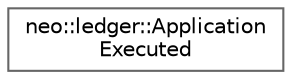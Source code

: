 digraph "Graphical Class Hierarchy"
{
 // LATEX_PDF_SIZE
  bgcolor="transparent";
  edge [fontname=Helvetica,fontsize=10,labelfontname=Helvetica,labelfontsize=10];
  node [fontname=Helvetica,fontsize=10,shape=box,height=0.2,width=0.4];
  rankdir="LR";
  Node0 [id="Node000000",label="neo::ledger::Application\lExecuted",height=0.2,width=0.4,color="grey40", fillcolor="white", style="filled",URL="$structneo_1_1ledger_1_1_application_executed.html",tooltip="Event data for application execution."];
}
